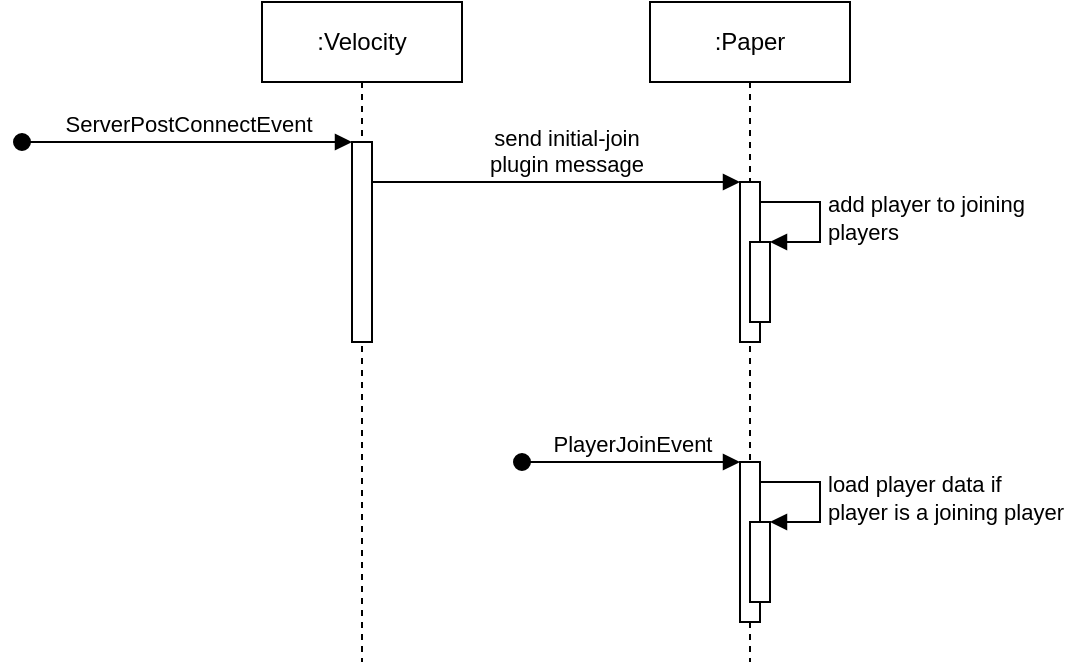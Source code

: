 <mxfile version="16.0.0" type="device"><diagram id="PjcJQCsXHHY-AF3qKcxf" name="Page-1"><mxGraphModel dx="1422" dy="754" grid="1" gridSize="10" guides="1" tooltips="1" connect="1" arrows="1" fold="1" page="1" pageScale="1" pageWidth="827" pageHeight="1169" math="0" shadow="0"><root><mxCell id="0"/><mxCell id="1" parent="0"/><mxCell id="EKMz69x7-7LyeMw_pkYd-1" value=":Velocity" style="shape=umlLifeline;perimeter=lifelinePerimeter;whiteSpace=wrap;html=1;container=1;collapsible=0;recursiveResize=0;outlineConnect=0;" parent="1" vertex="1"><mxGeometry x="170" y="60" width="100" height="330" as="geometry"/></mxCell><mxCell id="EKMz69x7-7LyeMw_pkYd-4" value="ServerPostConnectEvent" style="html=1;verticalAlign=bottom;startArrow=oval;endArrow=block;startSize=8;rounded=0;" parent="EKMz69x7-7LyeMw_pkYd-1" target="EKMz69x7-7LyeMw_pkYd-3" edge="1"><mxGeometry relative="1" as="geometry"><mxPoint x="-120" y="70" as="sourcePoint"/></mxGeometry></mxCell><mxCell id="EKMz69x7-7LyeMw_pkYd-3" value="" style="html=1;points=[];perimeter=orthogonalPerimeter;" parent="EKMz69x7-7LyeMw_pkYd-1" vertex="1"><mxGeometry x="45" y="70" width="10" height="100" as="geometry"/></mxCell><mxCell id="EKMz69x7-7LyeMw_pkYd-2" value=":Paper" style="shape=umlLifeline;perimeter=lifelinePerimeter;whiteSpace=wrap;html=1;container=1;collapsible=0;recursiveResize=0;outlineConnect=0;" parent="1" vertex="1"><mxGeometry x="364" y="60" width="100" height="330" as="geometry"/></mxCell><mxCell id="EKMz69x7-7LyeMw_pkYd-8" value="" style="html=1;points=[];perimeter=orthogonalPerimeter;" parent="EKMz69x7-7LyeMw_pkYd-2" vertex="1"><mxGeometry x="45" y="90" width="10" height="80" as="geometry"/></mxCell><mxCell id="EKMz69x7-7LyeMw_pkYd-12" value="" style="html=1;points=[];perimeter=orthogonalPerimeter;" parent="EKMz69x7-7LyeMw_pkYd-2" vertex="1"><mxGeometry x="50" y="120" width="10" height="40" as="geometry"/></mxCell><mxCell id="EKMz69x7-7LyeMw_pkYd-13" value="add player to joining&lt;br&gt;players" style="edgeStyle=orthogonalEdgeStyle;html=1;align=left;spacingLeft=2;endArrow=block;rounded=0;entryX=1;entryY=0;" parent="EKMz69x7-7LyeMw_pkYd-2" target="EKMz69x7-7LyeMw_pkYd-12" edge="1"><mxGeometry relative="1" as="geometry"><mxPoint x="55" y="100" as="sourcePoint"/><Array as="points"><mxPoint x="85" y="100"/></Array></mxGeometry></mxCell><mxCell id="kj-UE6BresFonA6QRoLD-1" value="" style="html=1;points=[];perimeter=orthogonalPerimeter;" vertex="1" parent="EKMz69x7-7LyeMw_pkYd-2"><mxGeometry x="45" y="230" width="10" height="80" as="geometry"/></mxCell><mxCell id="kj-UE6BresFonA6QRoLD-2" value="PlayerJoinEvent" style="html=1;verticalAlign=bottom;startArrow=oval;endArrow=block;startSize=8;rounded=0;" edge="1" target="kj-UE6BresFonA6QRoLD-1" parent="EKMz69x7-7LyeMw_pkYd-2"><mxGeometry relative="1" as="geometry"><mxPoint x="-64" y="230" as="sourcePoint"/></mxGeometry></mxCell><mxCell id="kj-UE6BresFonA6QRoLD-3" value="" style="html=1;points=[];perimeter=orthogonalPerimeter;" vertex="1" parent="EKMz69x7-7LyeMw_pkYd-2"><mxGeometry x="50" y="260" width="10" height="40" as="geometry"/></mxCell><mxCell id="kj-UE6BresFonA6QRoLD-4" value="load player data if&lt;br&gt;player is a joining player" style="edgeStyle=orthogonalEdgeStyle;html=1;align=left;spacingLeft=2;endArrow=block;rounded=0;entryX=1;entryY=0;" edge="1" target="kj-UE6BresFonA6QRoLD-3" parent="EKMz69x7-7LyeMw_pkYd-2"><mxGeometry relative="1" as="geometry"><mxPoint x="55" y="240" as="sourcePoint"/><Array as="points"><mxPoint x="85" y="240"/></Array></mxGeometry></mxCell><mxCell id="EKMz69x7-7LyeMw_pkYd-9" value="send initial-join&lt;br&gt;plugin message" style="html=1;verticalAlign=bottom;endArrow=block;entryX=0;entryY=0;rounded=0;" parent="1" source="EKMz69x7-7LyeMw_pkYd-3" target="EKMz69x7-7LyeMw_pkYd-8" edge="1"><mxGeometry x="0.05" relative="1" as="geometry"><mxPoint x="290" y="140" as="sourcePoint"/><mxPoint as="offset"/></mxGeometry></mxCell></root></mxGraphModel></diagram></mxfile>